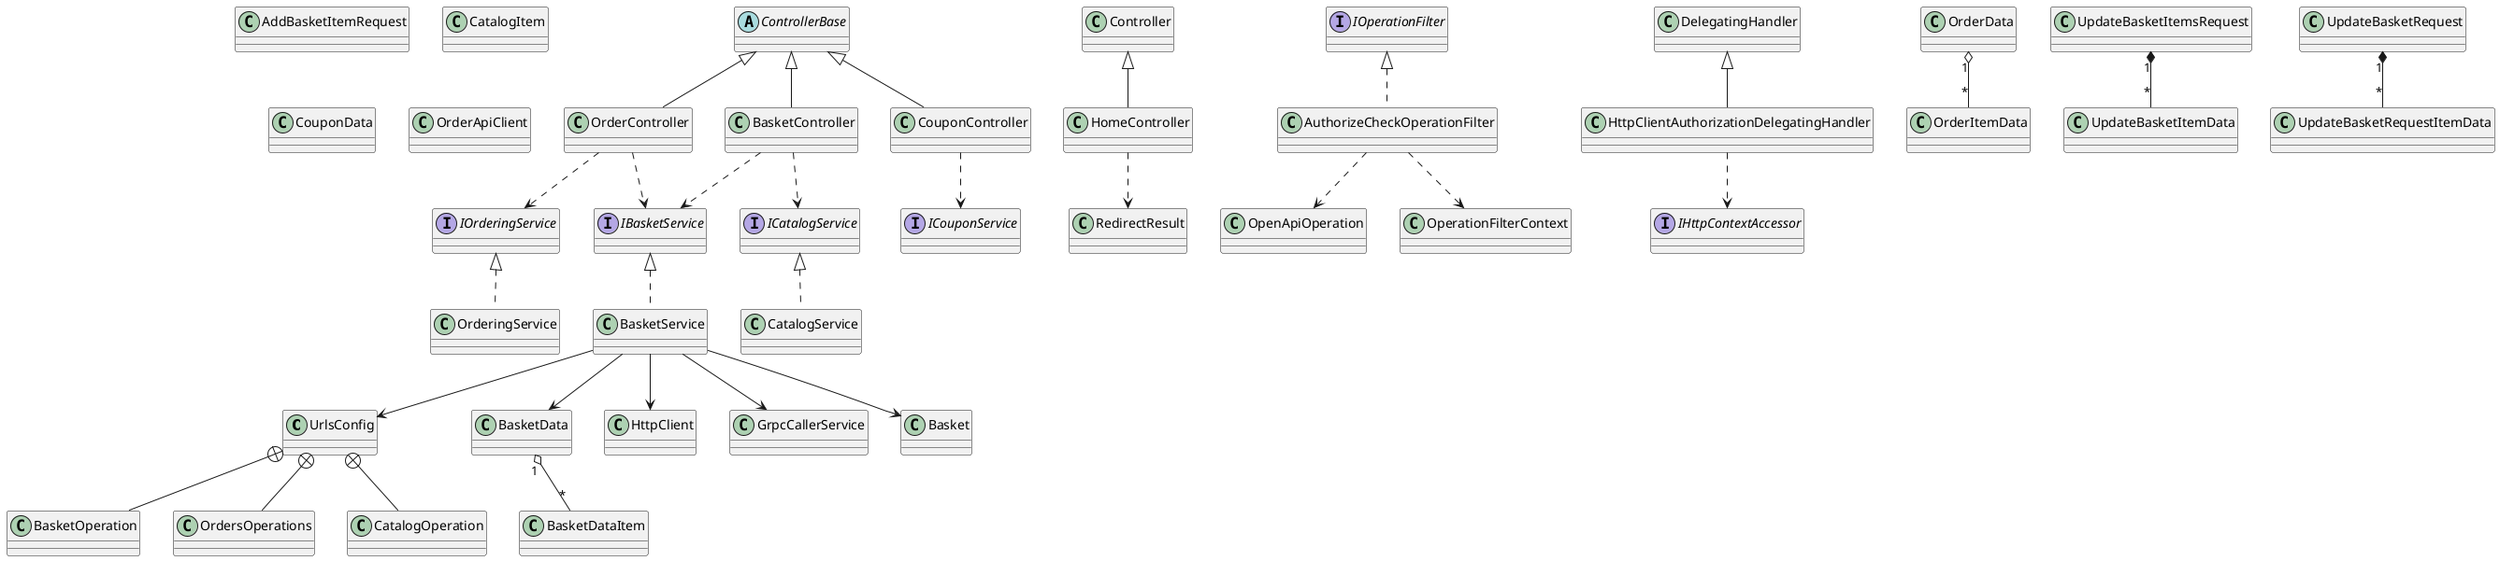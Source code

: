 @startuml

'Config
class UrlsConfig
class CatalogOperation
class BasketOperation
class OrdersOperations

UrlsConfig +-- CatalogOperation
UrlsConfig +-- BasketOperation
UrlsConfig +-- OrdersOperations

'Controllers
abstract ControllerBase
class Controller
class BasketController
class CouponController
class HomeController
class OrderController
interface ICatalogService
interface IBasketService
interface ICouponService
interface IOrderingService

ControllerBase <|-- BasketController
ControllerBase <|-- CouponController
Controller <|-- HomeController
ControllerBase <|-- OrderController

BasketController ..> IBasketService
BasketController ..> ICatalogService

CouponController ..> ICouponService

OrderController ..> IBasketService
OrderController ..> IOrderingService

HomeController ..> RedirectResult

'Filters
class OpenApiOperation
interface IOperationFilter
class AuthorizeCheckOperationFilter
class OperationFilterContext

IOperationFilter <|.. AuthorizeCheckOperationFilter
AuthorizeCheckOperationFilter ..> OpenApiOperation
AuthorizeCheckOperationFilter ..> OperationFilterContext

'Infrastructure
class DelegatingHandler
class HttpClientAuthorizationDelegatingHandler
interface IHttpContextAccessor

DelegatingHandler <|-- HttpClientAuthorizationDelegatingHandler
HttpClientAuthorizationDelegatingHandler ..> IHttpContextAccessor

'Models
class AddBasketItemRequest
class BasketData
class BasketDataItem
class CatalogItem
class CouponData
class OrderData
class OrderItemData
class UpdateBasketItemsRequest
class UpdateBasketRequest
class UpdateBasketRequestItemData

BasketData "1" o-- "*" BasketDataItem
OrderData "1" o-- "*" OrderItemData
UpdateBasketItemsRequest "1" *-- "*" UpdateBasketItemData
UpdateBasketRequest "1" *-- "*" UpdateBasketRequestItemData

'Services
class BasketService
class HttpClient
class CatalogService
class GrpcCallerService
class OrderApiClient
class OrderingService

IBasketService <|.. BasketService
BasketService --> UrlsConfig
BasketService --> HttpClient
BasketService --> GrpcCallerService
BasketService --> BasketData
BasketService --> Basket

ICatalogService <|.. CatalogService
IOrderingService <|.. OrderingService






@enduml